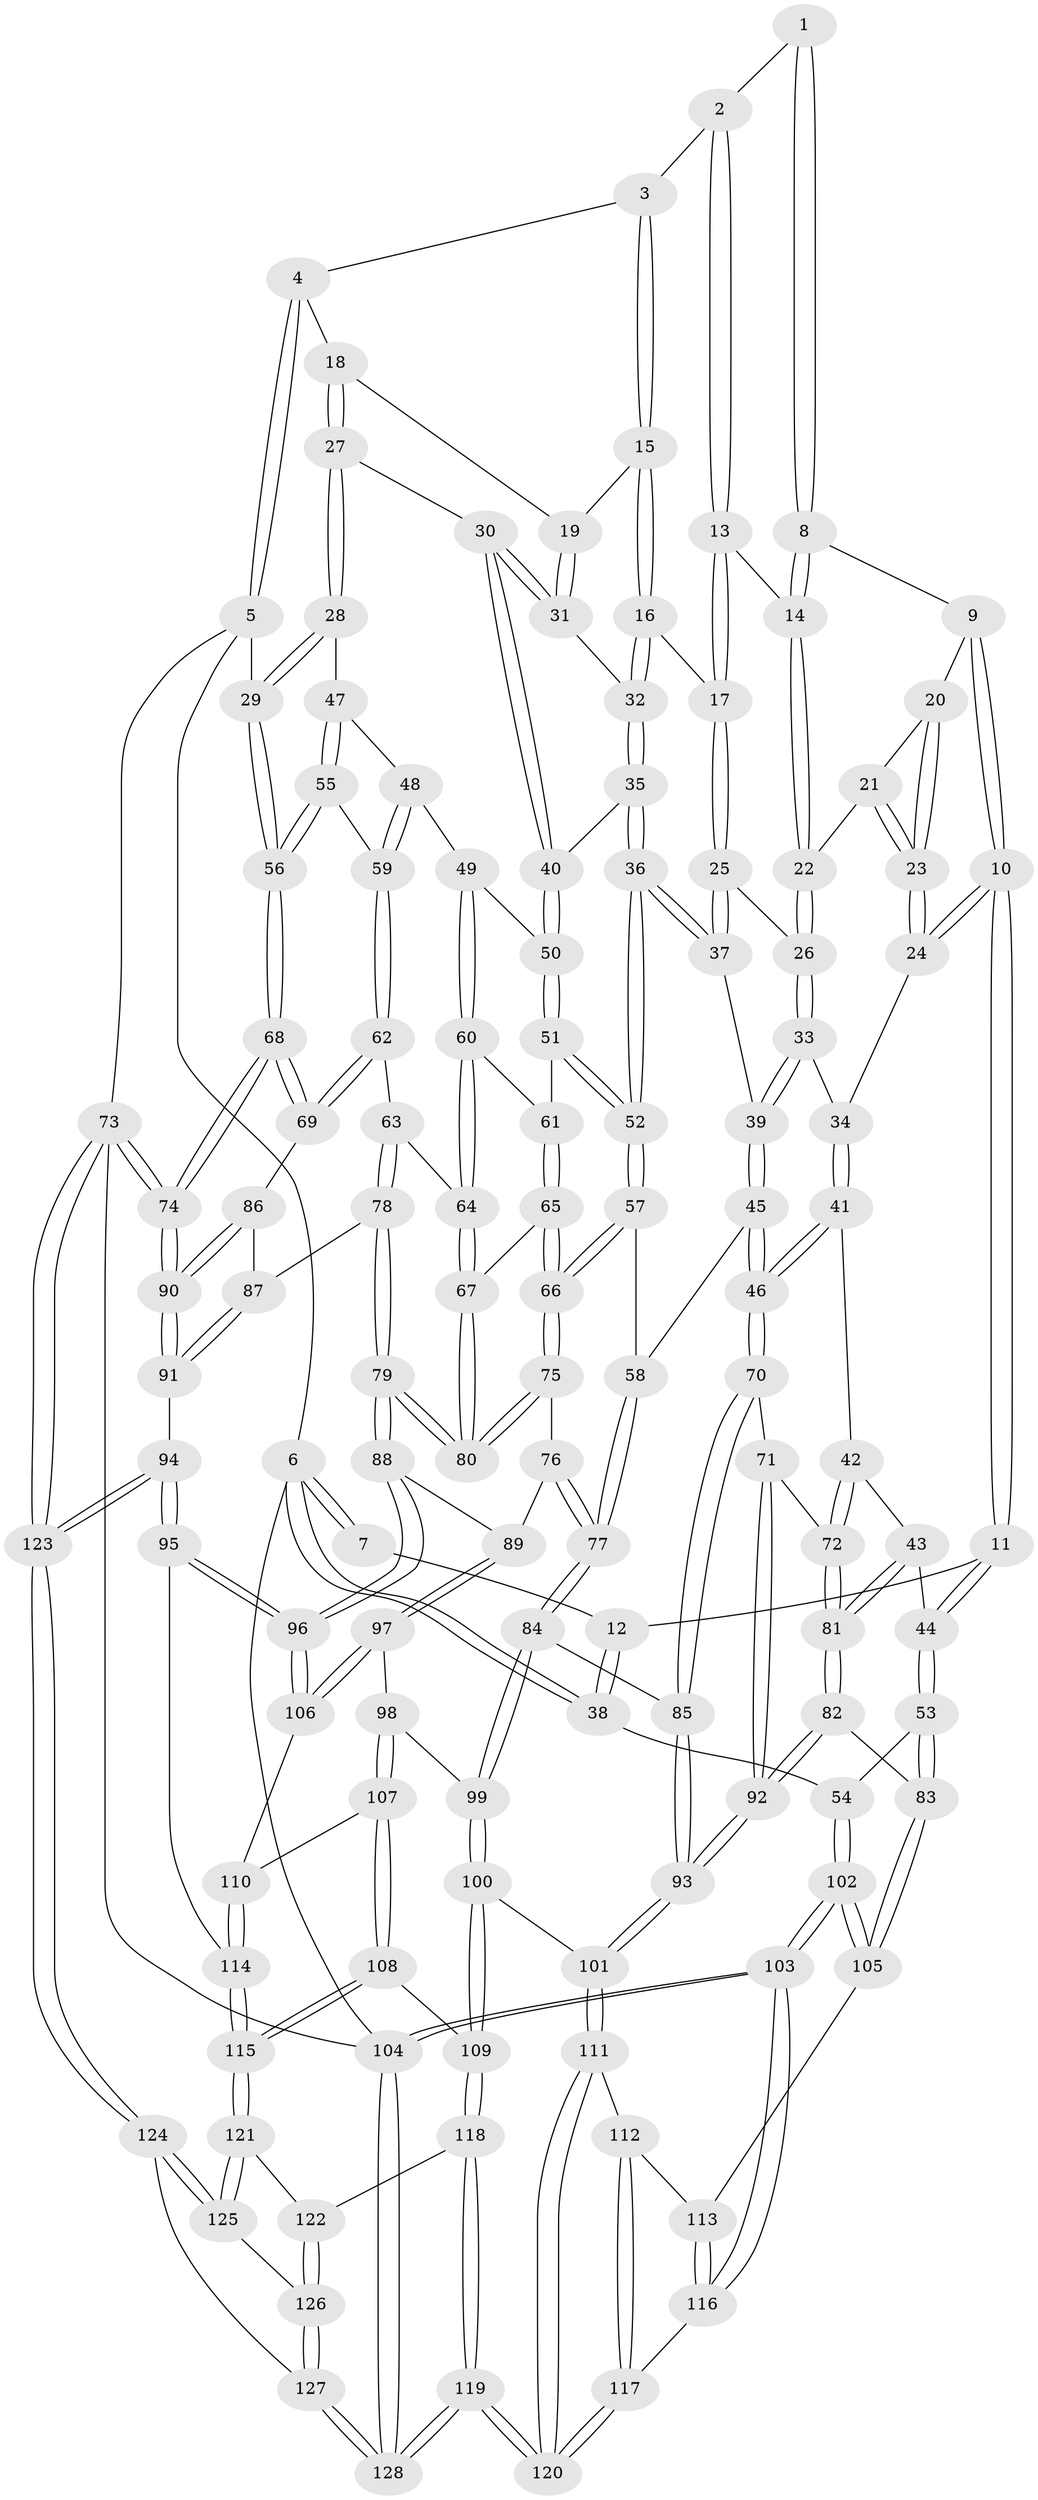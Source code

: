 // coarse degree distribution, {4: 0.30337078651685395, 5: 0.47191011235955055, 2: 0.011235955056179775, 6: 0.1348314606741573, 3: 0.02247191011235955, 1: 0.011235955056179775, 7: 0.011235955056179775, 9: 0.02247191011235955, 8: 0.011235955056179775}
// Generated by graph-tools (version 1.1) at 2025/05/03/04/25 22:05:37]
// undirected, 128 vertices, 317 edges
graph export_dot {
graph [start="1"]
  node [color=gray90,style=filled];
  1 [pos="+0.2958381914406599+0"];
  2 [pos="+0.5507284507484748+0"];
  3 [pos="+0.7550171210767687+0"];
  4 [pos="+0.8540733675522653+0"];
  5 [pos="+1+0"];
  6 [pos="+0+0"];
  7 [pos="+0.27786813331012716+0"];
  8 [pos="+0.3056920253934165+0"];
  9 [pos="+0.3060256894667906+0"];
  10 [pos="+0.15840561269259026+0.19267900433322302"];
  11 [pos="+0.14572933540479466+0.19706075719560995"];
  12 [pos="+0.11095803421887893+0.14596463380122446"];
  13 [pos="+0.5171336788335015+0.062464056868770795"];
  14 [pos="+0.47194550721150275+0.07952498625979698"];
  15 [pos="+0.7104282374606394+0.04079849733367916"];
  16 [pos="+0.6657412922965584+0.11264989069046968"];
  17 [pos="+0.5688214869960855+0.1270212439296161"];
  18 [pos="+0.8596324202830686+0.09951038636805394"];
  19 [pos="+0.7720977880894543+0.10250539912564866"];
  20 [pos="+0.3146732136129862+0"];
  21 [pos="+0.39665118711912734+0.12058418094907317"];
  22 [pos="+0.4145185875154929+0.12848417461748685"];
  23 [pos="+0.29178243922626734+0.20200011767252857"];
  24 [pos="+0.28818810386449856+0.206866462097615"];
  25 [pos="+0.529348387245787+0.18741561126963815"];
  26 [pos="+0.44890313537359855+0.18847060062851817"];
  27 [pos="+0.8962839471865199+0.19663062537647244"];
  28 [pos="+0.8981510499458583+0.19698567659128546"];
  29 [pos="+1+0.05544779501795244"];
  30 [pos="+0.845979863211352+0.20222404584456968"];
  31 [pos="+0.8327500264196971+0.1910959065479976"];
  32 [pos="+0.6797848377573386+0.17081957034030537"];
  33 [pos="+0.4273671740815771+0.23057771421120662"];
  34 [pos="+0.29094789020859557+0.21005284747916672"];
  35 [pos="+0.6781377338965895+0.22125164630900807"];
  36 [pos="+0.6287582670149475+0.32074250941621835"];
  37 [pos="+0.5634840126926879+0.25624123778213453"];
  38 [pos="+0+0"];
  39 [pos="+0.42686368853107315+0.29597006085494054"];
  40 [pos="+0.8056424178981436+0.24456500509538365"];
  41 [pos="+0.34835392181040903+0.37554034846956635"];
  42 [pos="+0.1938832292098753+0.38726638682118064"];
  43 [pos="+0.16999397930848034+0.38570695264495924"];
  44 [pos="+0.08611089084798829+0.338352296714509"];
  45 [pos="+0.3981714287921867+0.38568531402506784"];
  46 [pos="+0.38753252654593734+0.39077292714629075"];
  47 [pos="+0.9026483082800545+0.298265547573274"];
  48 [pos="+0.865561738288852+0.3356481579187406"];
  49 [pos="+0.8406443419558994+0.3380784417699591"];
  50 [pos="+0.795442658228752+0.2832664723792456"];
  51 [pos="+0.7310771302838425+0.33034064509042577"];
  52 [pos="+0.6301286599469972+0.3310152004695574"];
  53 [pos="+0+0.3826618611310481"];
  54 [pos="+0+0.4066286516830988"];
  55 [pos="+0.9775922901931137+0.35679817970443733"];
  56 [pos="+1+0.33173302242319025"];
  57 [pos="+0.6141656265386335+0.3700590136967754"];
  58 [pos="+0.5438537686646608+0.40397643770170005"];
  59 [pos="+0.9096619676676037+0.40984113842891706"];
  60 [pos="+0.8117037139475928+0.384008840062689"];
  61 [pos="+0.7726988141389277+0.3702233050299993"];
  62 [pos="+0.8911474235798852+0.45158108489730764"];
  63 [pos="+0.8568411519366559+0.44912219834578937"];
  64 [pos="+0.8291418151321207+0.4352636454195294"];
  65 [pos="+0.729494765925586+0.45778765021777057"];
  66 [pos="+0.6713680332954938+0.44555155548527176"];
  67 [pos="+0.7455273919188073+0.46565406099510315"];
  68 [pos="+1+0.4551625721096121"];
  69 [pos="+0.9235842211447403+0.4932286706871728"];
  70 [pos="+0.38053656659317686+0.457799344455592"];
  71 [pos="+0.34496592559074923+0.5178498160806669"];
  72 [pos="+0.27273854249682744+0.5027815593917621"];
  73 [pos="+1+1"];
  74 [pos="+1+0.7813982206867968"];
  75 [pos="+0.659389485465034+0.5125723674970996"];
  76 [pos="+0.654964551381579+0.5238463746409696"];
  77 [pos="+0.5400035182045572+0.5581533934875195"];
  78 [pos="+0.7967732295345795+0.5569384400089086"];
  79 [pos="+0.7803435570454821+0.5644810677799097"];
  80 [pos="+0.774609377321596+0.5536932442295575"];
  81 [pos="+0.1961046164766762+0.5428830554830284"];
  82 [pos="+0.18780201433328642+0.6228298949181276"];
  83 [pos="+0.17305026320683992+0.6253476701097693"];
  84 [pos="+0.5393822494336927+0.5593642634532935"];
  85 [pos="+0.47532602110441613+0.5577347935232425"];
  86 [pos="+0.9192382943751741+0.5130771450003617"];
  87 [pos="+0.8594474940355903+0.5568438007289714"];
  88 [pos="+0.7643999244969177+0.6067918967346375"];
  89 [pos="+0.6753151289830336+0.582153200409101"];
  90 [pos="+1+0.7692199318939668"];
  91 [pos="+0.9433278224132418+0.7803712570248384"];
  92 [pos="+0.3122990363614741+0.676428218837074"];
  93 [pos="+0.33438408119388535+0.7055922625173837"];
  94 [pos="+0.94046673111757+0.7811983036124024"];
  95 [pos="+0.8246016477667789+0.7482715561129385"];
  96 [pos="+0.7804179003410465+0.6752535132146348"];
  97 [pos="+0.6187256969641621+0.6362270489599072"];
  98 [pos="+0.6024253917688869+0.6343921234465326"];
  99 [pos="+0.5541300850421301+0.6062688312161316"];
  100 [pos="+0.43473034689000817+0.7535917929543906"];
  101 [pos="+0.3423565061860442+0.7249865708981209"];
  102 [pos="+0+0.615535497241451"];
  103 [pos="+0+0.8434189863795248"];
  104 [pos="+0+1"];
  105 [pos="+0.12013681236196903+0.6548536526863266"];
  106 [pos="+0.6426757951217048+0.6626745132283328"];
  107 [pos="+0.5715749791271608+0.7325171314753752"];
  108 [pos="+0.5357098715009301+0.7658438638503905"];
  109 [pos="+0.45295229854016944+0.7683363195212346"];
  110 [pos="+0.6441630842545453+0.7191624599877388"];
  111 [pos="+0.3249973959260886+0.7513525683956676"];
  112 [pos="+0.16855936261265586+0.7927475617002595"];
  113 [pos="+0.10740485232177185+0.7753645725948343"];
  114 [pos="+0.712392283293403+0.7989346518606025"];
  115 [pos="+0.6700122275279767+0.8423326993408771"];
  116 [pos="+0.04617500732603405+0.8299033606366623"];
  117 [pos="+0.17522699950224968+0.9512817412947937"];
  118 [pos="+0.4776561864009589+0.8654868357077984"];
  119 [pos="+0.2497176721328337+1"];
  120 [pos="+0.24199568156633716+1"];
  121 [pos="+0.6669287607310953+0.8559317138310547"];
  122 [pos="+0.5035267364383027+0.8903540570455027"];
  123 [pos="+0.7416121305433354+1"];
  124 [pos="+0.7146730951239163+1"];
  125 [pos="+0.685890535040207+1"];
  126 [pos="+0.5083394937088215+0.9026072658518732"];
  127 [pos="+0.3919949213785973+1"];
  128 [pos="+0.2426994195191478+1"];
  1 -- 2;
  1 -- 8;
  1 -- 8;
  2 -- 3;
  2 -- 13;
  2 -- 13;
  3 -- 4;
  3 -- 15;
  3 -- 15;
  4 -- 5;
  4 -- 5;
  4 -- 18;
  5 -- 6;
  5 -- 29;
  5 -- 73;
  6 -- 7;
  6 -- 7;
  6 -- 38;
  6 -- 38;
  6 -- 104;
  7 -- 12;
  8 -- 9;
  8 -- 14;
  8 -- 14;
  9 -- 10;
  9 -- 10;
  9 -- 20;
  10 -- 11;
  10 -- 11;
  10 -- 24;
  10 -- 24;
  11 -- 12;
  11 -- 44;
  11 -- 44;
  12 -- 38;
  12 -- 38;
  13 -- 14;
  13 -- 17;
  13 -- 17;
  14 -- 22;
  14 -- 22;
  15 -- 16;
  15 -- 16;
  15 -- 19;
  16 -- 17;
  16 -- 32;
  16 -- 32;
  17 -- 25;
  17 -- 25;
  18 -- 19;
  18 -- 27;
  18 -- 27;
  19 -- 31;
  19 -- 31;
  20 -- 21;
  20 -- 23;
  20 -- 23;
  21 -- 22;
  21 -- 23;
  21 -- 23;
  22 -- 26;
  22 -- 26;
  23 -- 24;
  23 -- 24;
  24 -- 34;
  25 -- 26;
  25 -- 37;
  25 -- 37;
  26 -- 33;
  26 -- 33;
  27 -- 28;
  27 -- 28;
  27 -- 30;
  28 -- 29;
  28 -- 29;
  28 -- 47;
  29 -- 56;
  29 -- 56;
  30 -- 31;
  30 -- 31;
  30 -- 40;
  30 -- 40;
  31 -- 32;
  32 -- 35;
  32 -- 35;
  33 -- 34;
  33 -- 39;
  33 -- 39;
  34 -- 41;
  34 -- 41;
  35 -- 36;
  35 -- 36;
  35 -- 40;
  36 -- 37;
  36 -- 37;
  36 -- 52;
  36 -- 52;
  37 -- 39;
  38 -- 54;
  39 -- 45;
  39 -- 45;
  40 -- 50;
  40 -- 50;
  41 -- 42;
  41 -- 46;
  41 -- 46;
  42 -- 43;
  42 -- 72;
  42 -- 72;
  43 -- 44;
  43 -- 81;
  43 -- 81;
  44 -- 53;
  44 -- 53;
  45 -- 46;
  45 -- 46;
  45 -- 58;
  46 -- 70;
  46 -- 70;
  47 -- 48;
  47 -- 55;
  47 -- 55;
  48 -- 49;
  48 -- 59;
  48 -- 59;
  49 -- 50;
  49 -- 60;
  49 -- 60;
  50 -- 51;
  50 -- 51;
  51 -- 52;
  51 -- 52;
  51 -- 61;
  52 -- 57;
  52 -- 57;
  53 -- 54;
  53 -- 83;
  53 -- 83;
  54 -- 102;
  54 -- 102;
  55 -- 56;
  55 -- 56;
  55 -- 59;
  56 -- 68;
  56 -- 68;
  57 -- 58;
  57 -- 66;
  57 -- 66;
  58 -- 77;
  58 -- 77;
  59 -- 62;
  59 -- 62;
  60 -- 61;
  60 -- 64;
  60 -- 64;
  61 -- 65;
  61 -- 65;
  62 -- 63;
  62 -- 69;
  62 -- 69;
  63 -- 64;
  63 -- 78;
  63 -- 78;
  64 -- 67;
  64 -- 67;
  65 -- 66;
  65 -- 66;
  65 -- 67;
  66 -- 75;
  66 -- 75;
  67 -- 80;
  67 -- 80;
  68 -- 69;
  68 -- 69;
  68 -- 74;
  68 -- 74;
  69 -- 86;
  70 -- 71;
  70 -- 85;
  70 -- 85;
  71 -- 72;
  71 -- 92;
  71 -- 92;
  72 -- 81;
  72 -- 81;
  73 -- 74;
  73 -- 74;
  73 -- 123;
  73 -- 123;
  73 -- 104;
  74 -- 90;
  74 -- 90;
  75 -- 76;
  75 -- 80;
  75 -- 80;
  76 -- 77;
  76 -- 77;
  76 -- 89;
  77 -- 84;
  77 -- 84;
  78 -- 79;
  78 -- 79;
  78 -- 87;
  79 -- 80;
  79 -- 80;
  79 -- 88;
  79 -- 88;
  81 -- 82;
  81 -- 82;
  82 -- 83;
  82 -- 92;
  82 -- 92;
  83 -- 105;
  83 -- 105;
  84 -- 85;
  84 -- 99;
  84 -- 99;
  85 -- 93;
  85 -- 93;
  86 -- 87;
  86 -- 90;
  86 -- 90;
  87 -- 91;
  87 -- 91;
  88 -- 89;
  88 -- 96;
  88 -- 96;
  89 -- 97;
  89 -- 97;
  90 -- 91;
  90 -- 91;
  91 -- 94;
  92 -- 93;
  92 -- 93;
  93 -- 101;
  93 -- 101;
  94 -- 95;
  94 -- 95;
  94 -- 123;
  94 -- 123;
  95 -- 96;
  95 -- 96;
  95 -- 114;
  96 -- 106;
  96 -- 106;
  97 -- 98;
  97 -- 106;
  97 -- 106;
  98 -- 99;
  98 -- 107;
  98 -- 107;
  99 -- 100;
  99 -- 100;
  100 -- 101;
  100 -- 109;
  100 -- 109;
  101 -- 111;
  101 -- 111;
  102 -- 103;
  102 -- 103;
  102 -- 105;
  102 -- 105;
  103 -- 104;
  103 -- 104;
  103 -- 116;
  103 -- 116;
  104 -- 128;
  104 -- 128;
  105 -- 113;
  106 -- 110;
  107 -- 108;
  107 -- 108;
  107 -- 110;
  108 -- 109;
  108 -- 115;
  108 -- 115;
  109 -- 118;
  109 -- 118;
  110 -- 114;
  110 -- 114;
  111 -- 112;
  111 -- 120;
  111 -- 120;
  112 -- 113;
  112 -- 117;
  112 -- 117;
  113 -- 116;
  113 -- 116;
  114 -- 115;
  114 -- 115;
  115 -- 121;
  115 -- 121;
  116 -- 117;
  117 -- 120;
  117 -- 120;
  118 -- 119;
  118 -- 119;
  118 -- 122;
  119 -- 120;
  119 -- 120;
  119 -- 128;
  119 -- 128;
  121 -- 122;
  121 -- 125;
  121 -- 125;
  122 -- 126;
  122 -- 126;
  123 -- 124;
  123 -- 124;
  124 -- 125;
  124 -- 125;
  124 -- 127;
  125 -- 126;
  126 -- 127;
  126 -- 127;
  127 -- 128;
  127 -- 128;
}
